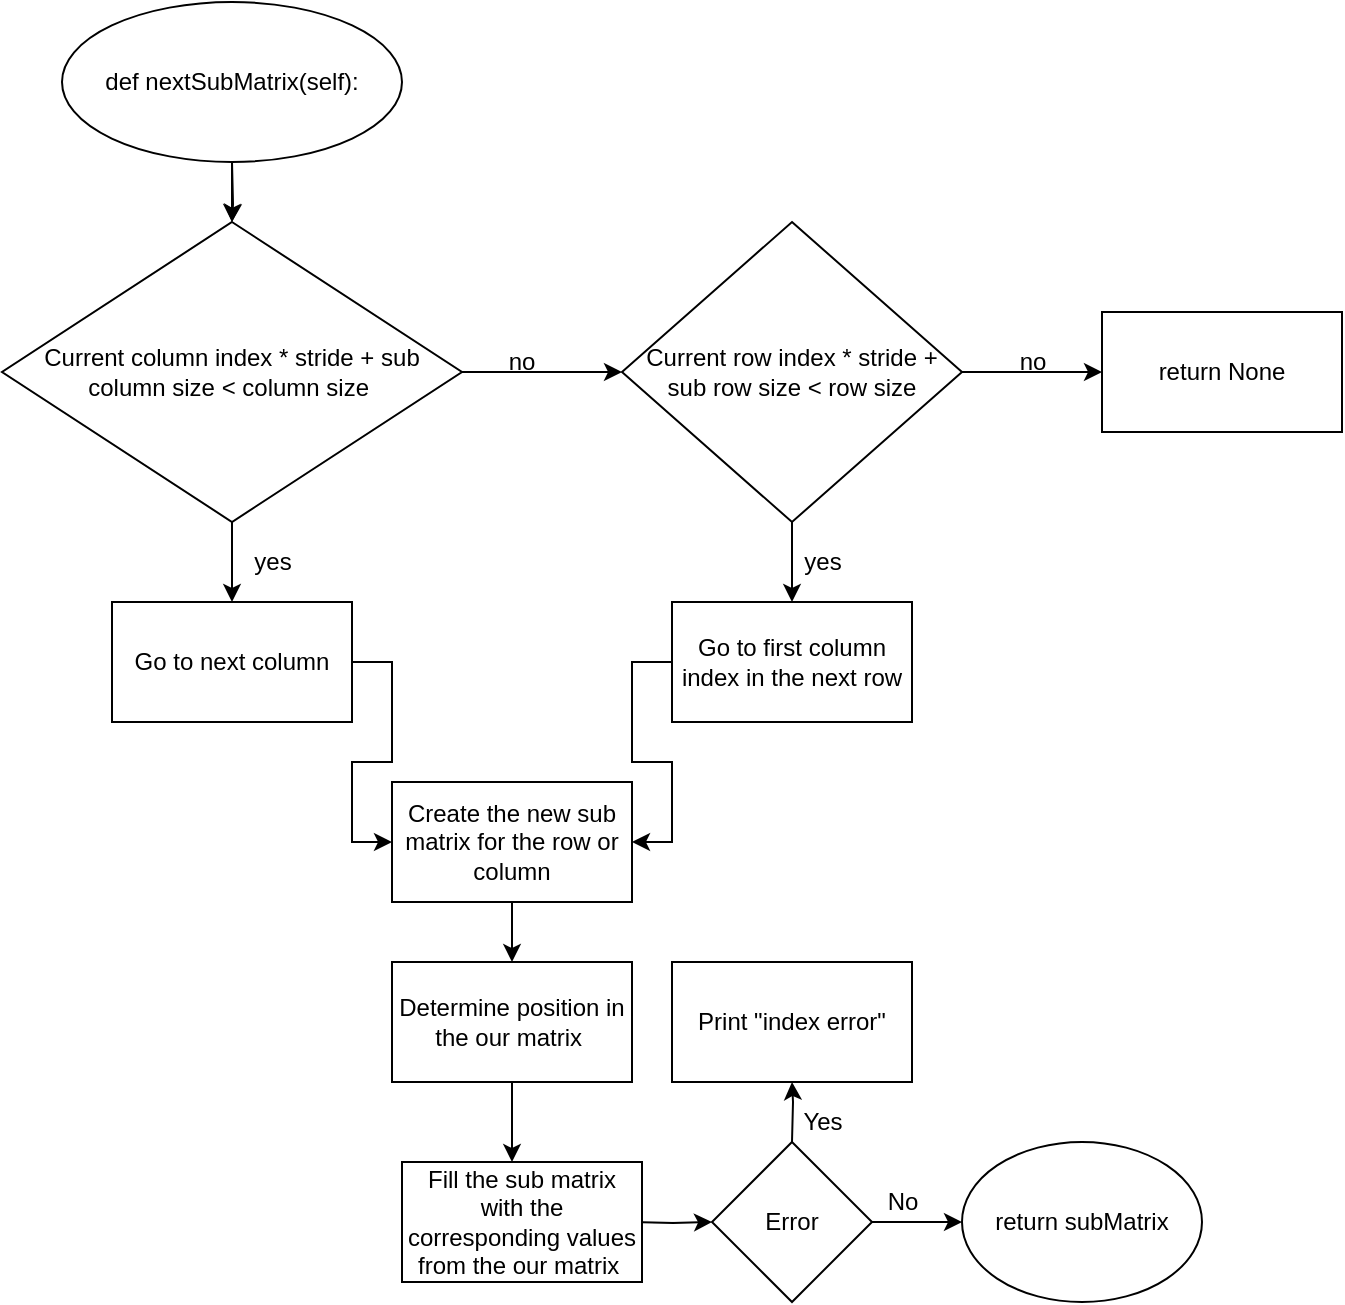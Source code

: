 <mxfile version="13.8.0" type="google"><diagram id="PvnZ82xtrFWP6s7oyOou" name="Page-1"><mxGraphModel dx="1278" dy="490" grid="1" gridSize="10" guides="1" tooltips="1" connect="1" arrows="1" fold="1" page="1" pageScale="1" pageWidth="850" pageHeight="1100" math="0" shadow="0"><root><mxCell id="0"/><mxCell id="1" parent="0"/><mxCell id="Pc-qDg6pAYqVVeMtupqE-13" value="" style="edgeStyle=orthogonalEdgeStyle;rounded=0;orthogonalLoop=1;jettySize=auto;html=1;" parent="1" target="Pc-qDg6pAYqVVeMtupqE-2" edge="1"><mxGeometry relative="1" as="geometry"><mxPoint x="170" y="290" as="sourcePoint"/></mxGeometry></mxCell><mxCell id="xDFojztOTb6HmFa5MzjW-1" value="" style="edgeStyle=orthogonalEdgeStyle;rounded=0;orthogonalLoop=1;jettySize=auto;html=1;" edge="1" parent="1" source="Pc-qDg6pAYqVVeMtupqE-1" target="Pc-qDg6pAYqVVeMtupqE-2"><mxGeometry relative="1" as="geometry"/></mxCell><mxCell id="Pc-qDg6pAYqVVeMtupqE-1" value="def nextSubMatrix(self):" style="ellipse;whiteSpace=wrap;html=1;" parent="1" vertex="1"><mxGeometry x="85" y="210" width="170" height="80" as="geometry"/></mxCell><mxCell id="Pc-qDg6pAYqVVeMtupqE-7" value="" style="edgeStyle=orthogonalEdgeStyle;rounded=0;orthogonalLoop=1;jettySize=auto;html=1;" parent="1" source="Pc-qDg6pAYqVVeMtupqE-2" target="Pc-qDg6pAYqVVeMtupqE-6" edge="1"><mxGeometry relative="1" as="geometry"/></mxCell><mxCell id="Pc-qDg6pAYqVVeMtupqE-2" value="Current column index * stride + sub column size &amp;lt; column size&amp;nbsp;" style="rhombus;whiteSpace=wrap;html=1;" parent="1" vertex="1"><mxGeometry x="55" y="320" width="230" height="150" as="geometry"/></mxCell><mxCell id="Pc-qDg6pAYqVVeMtupqE-9" value="" style="edgeStyle=orthogonalEdgeStyle;rounded=0;orthogonalLoop=1;jettySize=auto;html=1;" parent="1" source="Pc-qDg6pAYqVVeMtupqE-3" target="Pc-qDg6pAYqVVeMtupqE-8" edge="1"><mxGeometry relative="1" as="geometry"/></mxCell><mxCell id="Pc-qDg6pAYqVVeMtupqE-11" value="" style="edgeStyle=orthogonalEdgeStyle;rounded=0;orthogonalLoop=1;jettySize=auto;html=1;" parent="1" source="Pc-qDg6pAYqVVeMtupqE-3" edge="1"><mxGeometry relative="1" as="geometry"><mxPoint x="605" y="395" as="targetPoint"/></mxGeometry></mxCell><mxCell id="Pc-qDg6pAYqVVeMtupqE-3" value="Current row index * stride + sub row size &amp;lt; row size" style="rhombus;whiteSpace=wrap;html=1;" parent="1" vertex="1"><mxGeometry x="365" y="320" width="170" height="150" as="geometry"/></mxCell><mxCell id="Pc-qDg6pAYqVVeMtupqE-4" value="" style="edgeStyle=orthogonalEdgeStyle;rounded=0;orthogonalLoop=1;jettySize=auto;html=1;" parent="1" source="Pc-qDg6pAYqVVeMtupqE-2" target="Pc-qDg6pAYqVVeMtupqE-3" edge="1"><mxGeometry relative="1" as="geometry"/></mxCell><mxCell id="Pc-qDg6pAYqVVeMtupqE-5" value="no" style="text;html=1;strokeColor=none;fillColor=none;align=center;verticalAlign=middle;whiteSpace=wrap;rounded=0;" parent="1" vertex="1"><mxGeometry x="295" y="380" width="40" height="20" as="geometry"/></mxCell><mxCell id="Pc-qDg6pAYqVVeMtupqE-19" style="edgeStyle=orthogonalEdgeStyle;rounded=0;orthogonalLoop=1;jettySize=auto;html=1;entryX=0;entryY=0.5;entryDx=0;entryDy=0;" parent="1" source="Pc-qDg6pAYqVVeMtupqE-6" target="Pc-qDg6pAYqVVeMtupqE-18" edge="1"><mxGeometry relative="1" as="geometry"/></mxCell><mxCell id="Pc-qDg6pAYqVVeMtupqE-6" value="Go to next column" style="whiteSpace=wrap;html=1;" parent="1" vertex="1"><mxGeometry x="110" y="510" width="120" height="60" as="geometry"/></mxCell><mxCell id="Pc-qDg6pAYqVVeMtupqE-20" style="edgeStyle=orthogonalEdgeStyle;rounded=0;orthogonalLoop=1;jettySize=auto;html=1;entryX=1;entryY=0.5;entryDx=0;entryDy=0;" parent="1" source="Pc-qDg6pAYqVVeMtupqE-8" target="Pc-qDg6pAYqVVeMtupqE-18" edge="1"><mxGeometry relative="1" as="geometry"/></mxCell><mxCell id="Pc-qDg6pAYqVVeMtupqE-8" value="Go to first column index in the next row" style="whiteSpace=wrap;html=1;" parent="1" vertex="1"><mxGeometry x="390" y="510" width="120" height="60" as="geometry"/></mxCell><mxCell id="Pc-qDg6pAYqVVeMtupqE-10" value="return None" style="whiteSpace=wrap;html=1;" parent="1" vertex="1"><mxGeometry x="605" y="365" width="120" height="60" as="geometry"/></mxCell><mxCell id="Pc-qDg6pAYqVVeMtupqE-14" value="yes" style="text;html=1;align=center;verticalAlign=middle;resizable=0;points=[];autosize=1;" parent="1" vertex="1"><mxGeometry x="175" y="480" width="30" height="20" as="geometry"/></mxCell><mxCell id="Pc-qDg6pAYqVVeMtupqE-15" value="yes" style="text;html=1;align=center;verticalAlign=middle;resizable=0;points=[];autosize=1;" parent="1" vertex="1"><mxGeometry x="450" y="480" width="30" height="20" as="geometry"/></mxCell><mxCell id="Pc-qDg6pAYqVVeMtupqE-16" value="no" style="text;html=1;align=center;verticalAlign=middle;resizable=0;points=[];autosize=1;" parent="1" vertex="1"><mxGeometry x="555" y="380" width="30" height="20" as="geometry"/></mxCell><mxCell id="Pc-qDg6pAYqVVeMtupqE-26" value="" style="edgeStyle=orthogonalEdgeStyle;rounded=0;orthogonalLoop=1;jettySize=auto;html=1;" parent="1" source="Pc-qDg6pAYqVVeMtupqE-18" target="Pc-qDg6pAYqVVeMtupqE-25" edge="1"><mxGeometry relative="1" as="geometry"/></mxCell><mxCell id="Pc-qDg6pAYqVVeMtupqE-18" value="Create the new sub matrix for the row or column" style="rounded=0;whiteSpace=wrap;html=1;" parent="1" vertex="1"><mxGeometry x="250" y="600" width="120" height="60" as="geometry"/></mxCell><mxCell id="Pc-qDg6pAYqVVeMtupqE-21" value="return subMatrix" style="ellipse;whiteSpace=wrap;html=1;rounded=0;" parent="1" vertex="1"><mxGeometry x="535" y="780" width="120" height="80" as="geometry"/></mxCell><mxCell id="Pc-qDg6pAYqVVeMtupqE-29" value="" style="edgeStyle=orthogonalEdgeStyle;rounded=0;orthogonalLoop=1;jettySize=auto;html=1;" parent="1" source="Pc-qDg6pAYqVVeMtupqE-25" edge="1"><mxGeometry relative="1" as="geometry"><mxPoint x="310" y="790" as="targetPoint"/></mxGeometry></mxCell><mxCell id="Pc-qDg6pAYqVVeMtupqE-25" value="Determine position in the our matrix&amp;nbsp;" style="whiteSpace=wrap;html=1;rounded=0;" parent="1" vertex="1"><mxGeometry x="250" y="690" width="120" height="60" as="geometry"/></mxCell><mxCell id="Pc-qDg6pAYqVVeMtupqE-31" value="" style="edgeStyle=orthogonalEdgeStyle;rounded=0;orthogonalLoop=1;jettySize=auto;html=1;" parent="1" edge="1"><mxGeometry relative="1" as="geometry"><mxPoint x="370" y="820" as="sourcePoint"/><mxPoint x="410" y="820" as="targetPoint"/></mxGeometry></mxCell><mxCell id="Pc-qDg6pAYqVVeMtupqE-28" value="Fill the sub matrix with the corresponding values from the our matrix&amp;nbsp;" style="whiteSpace=wrap;html=1;rounded=0;" parent="1" vertex="1"><mxGeometry x="255" y="790" width="120" height="60" as="geometry"/></mxCell><mxCell id="Pc-qDg6pAYqVVeMtupqE-33" value="" style="edgeStyle=orthogonalEdgeStyle;rounded=0;orthogonalLoop=1;jettySize=auto;html=1;" parent="1" target="Pc-qDg6pAYqVVeMtupqE-32" edge="1"><mxGeometry relative="1" as="geometry"><mxPoint x="450" y="780" as="sourcePoint"/></mxGeometry></mxCell><mxCell id="Pc-qDg6pAYqVVeMtupqE-39" value="" style="edgeStyle=orthogonalEdgeStyle;rounded=0;orthogonalLoop=1;jettySize=auto;html=1;" parent="1" edge="1"><mxGeometry relative="1" as="geometry"><mxPoint x="490" y="820" as="sourcePoint"/><mxPoint x="535" y="820" as="targetPoint"/></mxGeometry></mxCell><mxCell id="Pc-qDg6pAYqVVeMtupqE-30" value="Error" style="rhombus;whiteSpace=wrap;html=1;rounded=0;" parent="1" vertex="1"><mxGeometry x="410" y="780" width="80" height="80" as="geometry"/></mxCell><mxCell id="Pc-qDg6pAYqVVeMtupqE-32" value="Print &quot;index error&quot;" style="whiteSpace=wrap;html=1;rounded=0;" parent="1" vertex="1"><mxGeometry x="390" y="690" width="120" height="60" as="geometry"/></mxCell><mxCell id="Pc-qDg6pAYqVVeMtupqE-34" value="Yes" style="text;html=1;align=center;verticalAlign=middle;resizable=0;points=[];autosize=1;" parent="1" vertex="1"><mxGeometry x="445" y="760" width="40" height="20" as="geometry"/></mxCell><mxCell id="Pc-qDg6pAYqVVeMtupqE-41" value="No" style="text;html=1;align=center;verticalAlign=middle;resizable=0;points=[];autosize=1;" parent="1" vertex="1"><mxGeometry x="490" y="800" width="30" height="20" as="geometry"/></mxCell></root></mxGraphModel></diagram></mxfile>